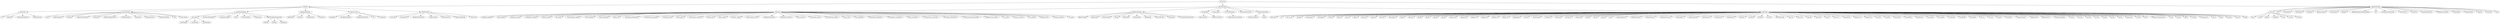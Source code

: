 /* Bioc Views Vocabular Definition in dot format */

/* How To Process this file:
   1. Use dot2gxl from graphviz to transform into GXL format.
          dot2gxl biocViewsVocab.dot > biocViewsVocab.gxl
   2. use graph::fromGXL to obtain a graphNEL object
          
*/

digraph G {

/****************************************************************************
 *                               Software                                   *
 ****************************************************************************/
BiocViews -> Software;

/* Software -> Annotation */
Software -> Annotation;
Annotation -> GO;
Annotation -> Pathways;
Annotation -> ProprietaryPlatforms;
Annotation -> ReportWriting;

/* Software -> AssayDomains */
Software -> AssayDomains;
AssayDomains -> aCGH;
AssayDomains -> CellBasedAssays;
AssayDomains -> ChIPchip;
AssayDomains -> CopyNumberVariants;
AssayDomains -> CpGIsland;
AssayDomains -> DifferentialExpression;
AssayDomains -> DNAMethylation;
AssayDomains -> ExonArray;
AssayDomains -> GeneExpression;
AssayDomains -> GeneticVariability;
AssayDomains -> SNP;
AssayDomains -> Transcription;

/* Software -> AssayTechnologies */
Software -> AssayTechnologies;
AssayTechnologies -> Microarray;
Microarray -> OneChannel;
Microarray -> TwoChannel;
Microarray -> MultiChannel;
AssayTechnologies -> MicrotitrePlateAssay;
AssayTechnologies -> MassSpectrometry;
AssayTechnologies -> SAGE;
AssayTechnologies -> FlowCytometry;
AssayTechnologies -> Sequencing;
AssayTechnologies -> HighThroughputSequencing;
HighThroughputSequencing -> ChIPseq;
HighThroughputSequencing -> RNAseq;
HighThroughputSequencing -> Methylseq;

/* Software -> BiologicalDomains */
Software -> BiologicalDomains;
BiologicalDomains -> CellBiology;
BiologicalDomains -> Genetics;
BiologicalDomains -> Metabolomics;
BiologicalDomains -> Proteomics;

/* Software -> Infrastructure */
Software -> Infrastructure;
Infrastructure -> DataImport;
Infrastructure -> DataRepresentation;
Infrastructure -> GraphsAndNetworks;
Infrastructure -> GUI;
Infrastructure -> Visualization;

/* Software -> Bioinformatics */
Software -> Bioinformatics;
Bioinformatics -> Clustering;
Bioinformatics -> Classification;
Bioinformatics -> MultipleComparisons;
Bioinformatics -> Preprocessing;
Bioinformatics -> QualityControl;
Bioinformatics -> SequenceMatching;
Bioinformatics -> TimeCourse;



/****************************************************************************
 *                            AnnotationData                                *
 ****************************************************************************/
BiocViews -> AnnotationData;

/* AnnotationData -> Organism */
AnnotationData -> Organism;
Organism -> Anopheles_gambiae;
Organism -> Apis_mellifera;
Organism -> Arabidopsis_lyrata;
Organism -> Arabidopsis_thaliana;
Organism -> Bacillus_subtilis;
Organism -> Bos_taurus;
Organism -> Caenorhabditis_elegans;
Organism -> Canis_familiaris;
Organism -> Ciona_intestinalis;
Organism -> Danio_rerio;
Organism -> Drosophila_melanogaster;
Organism -> Eremothecium_gossypii;
Organism -> Escherichia_coli;
Organism -> Gallus_gallus;
Organism -> Gasterosteus_aculeatus;
Organism -> Glycine_max;
Organism -> Homo_sapiens;
Organism -> Hordeum_vulgare;
Organism -> Kluyveromyces_lactis;
Organism -> Magnaporthe_grisea;
Organism -> Medicago_truncatula;
Organism -> Mus_musculus;
Organism -> Neurospora_crassa;
Organism -> Oncorhynchus_mykiss;
Organism -> Oryza_sativa;
Organism -> Pan_troglodytes;
Organism -> Plasmodium_falciparum;
Organism -> Pseudomonas_aeruginosa;
Organism -> Rattus_norvegicus;
Organism -> Saccharomyces_cerevisiae;
Organism -> Saccharum_officinarum;
Organism -> Schizosaccharomyces_pombe;
Organism -> Staphylococcus_aureus;
Organism -> Sus_scrofa;
Organism -> Triticum_aestivum;
Organism -> Vitis_vinifera;
Organism -> Xenopus_laevis;
Organism -> Xenopus_tropicalis;
Organism -> Zea_mays;

/* AnnotationData -> ChipManufacturer */
AnnotationData -> ChipManufacturer;
ChipManufacturer -> AffymetrixChip;
ChipManufacturer -> AgilentChip;
ChipManufacturer -> ClonetechChip;
ChipManufacturer -> GEChip;
ChipManufacturer -> INDACChip;
ChipManufacturer -> IlluminaChip;
ChipManufacturer -> QiagenChip;
ChipManufacturer -> RNG_MRCChip;
ChipManufacturer -> RocheChip;
ChipManufacturer -> UniversityHealthNetwork;

/* AnnotationData -> CustomCDF */
AnnotationData -> CustomCDF;
CustomCDF -> GACustomCDF;
CustomCDF -> MBNICustomCDF;

/* AnnotationData -> CustomArray */
AnnotationData -> CustomArray;

/* AnnotationData -> CustomDBSchema */
AnnotationData -> CustomDBSchema;
CustomDBSchema -> GeneCardsCustomSchema;

/* AnnotationData -> FunctionalAnnotation */
AnnotationData -> FunctionalAnnotation;

/* AnnotationData -> SequenceAnnotation */
AnnotationData -> SequenceAnnotation;
SequenceAnnotation -> GenomicSequence;
SequenceAnnotation -> miRNA;

/* AnnotationData -> ChipName */
AnnotationData -> ChipName;
ChipName -> adme16cod;
ChipName -> ag;
ChipName -> ath1121501;
ChipName -> celegans;
ChipName -> drosgenome1;
ChipName -> drosophila2;
ChipName -> h10kcod;
ChipName -> h20kcod;
ChipName -> hcg110;
ChipName -> hgfocus;
ChipName -> hgu133a2;
ChipName -> hgu133a;
ChipName -> hgu133b;
ChipName -> hgu133plus2;
ChipName -> hgu95a;
ChipName -> hgu95av2;
ChipName -> hgu95b;
ChipName -> hgu95c;
ChipName -> hgu95d;
ChipName -> hgu95e;
ChipName -> hguatlas13k;
ChipName -> hgug4100a;
ChipName -> hgug4101a;
ChipName -> hgug4110b;
ChipName -> hgug4111a;
ChipName -> hgug4112a;
ChipName -> hguqiagenv3;
ChipName -> hi16cod;
ChipName -> hs25kresogen;
ChipName -> hu35ksuba;
ChipName -> hu35ksubb;
ChipName -> hu35ksubc;
ChipName -> hu35ksubd;
ChipName -> hu6800;
ChipName -> HuO22;
ChipName -> hwgcod;
ChipName -> indac;
ChipName -> illuminaHumanv1;
ChipName -> illuminaHumanv2;
ChipName -> illuminaMousev1;
ChipName -> illuminaMousev1p1;
ChipName -> illuminaRatv1;
ChipName -> JazaerimetaData;
ChipName -> lumiHumanV1;
ChipName -> lumiMouseV1;
ChipName -> lumiHumanV2;
ChipName -> lumiRatV1;
ChipName -> m10kcod;
ChipName -> m20kcod;
ChipName -> mi16cod;
ChipName -> mm24kresogen;
ChipName -> mgu74a;
ChipName -> mgu74av2;
ChipName -> mgu74b;
ChipName -> mgu74bv2;
ChipName -> mgu74c;
ChipName -> mgu74cv2;
ChipName -> mguatlas5k;
ChipName -> mgug4121a;
ChipName -> mgug4122a;
ChipName -> moe430a;
ChipName -> moe430b;
ChipName -> mouse4302;
ChipName -> mouse430a2;
ChipName -> mpedbarray;
ChipName -> mu11ksuba;
ChipName -> mu11ksubb;
ChipName -> mu19ksuba;
ChipName -> mu19ksubb;
ChipName -> mu19ksubc;
ChipName -> Mu15v1;
ChipName -> Mu22v3;
ChipName -> mwgcod;
ChipName -> Norway981;
ChipName -> OperonHumanV3;
ChipName -> pedbarrayv9;
ChipName -> pedbarrayv10;
ChipName -> PartheenMetaData;
ChipName -> r10kcod;
ChipName -> rae230a;
ChipName -> rae230b;
ChipName -> rat2302;
ChipName -> rgu34a;
ChipName -> rgu34b;
ChipName -> rgu34c;
ChipName -> rgug4130a;
ChipName -> ri16cod;
ChipName -> rnu34;
ChipName -> Roberts2005Annotation;
ChipName -> rtu34;
ChipName -> rwgcod;
ChipName -> SHDZ;
ChipName -> u133x3p;
ChipName -> xenopuslaevis;
ChipName -> yeast2;
ChipName -> ygs98;
ChipName -> zebrafish;
ChipName -> hcgi12k;
ChipName -> hcgi8k;



/****************************************************************************
 *                            ExperimentData                                *
 ****************************************************************************/
BiocViews -> ExperimentData;

/* ExperimentData -> Cancer */
ExperimentData -> Cancer;
Cancer -> Breast;
Cancer -> Colon;
Cancer -> Kidney;
Cancer -> Leukemia;
Cancer -> Lung;
Cancer -> Ovarian;
Cancer -> Prostate;

/* others */
ExperimentData -> CGH;
ExperimentData -> ChIPchipData;
ExperimentData -> ChIPseqData;
ExperimentData -> EColiData;
ExperimentData -> ExpressionData;
ExperimentData -> FlowCytData;
ExperimentData -> HapMap;
ExperimentData -> HighThroughputSequencingData;
ExperimentData -> HIV;
ExperimentData -> MassSpectrometryData;
ExperimentData -> NormalTissue;
ExperimentData -> Proteome;
ExperimentData -> QualityAndTesting;
ExperimentData -> RNAExpressionData;
ExperimentData -> RNAseqData;
ExperimentData -> MethylseqData;
ExperimentData -> SpikeIns;
ExperimentData -> StemCells;
ExperimentData -> Yeast;

}
